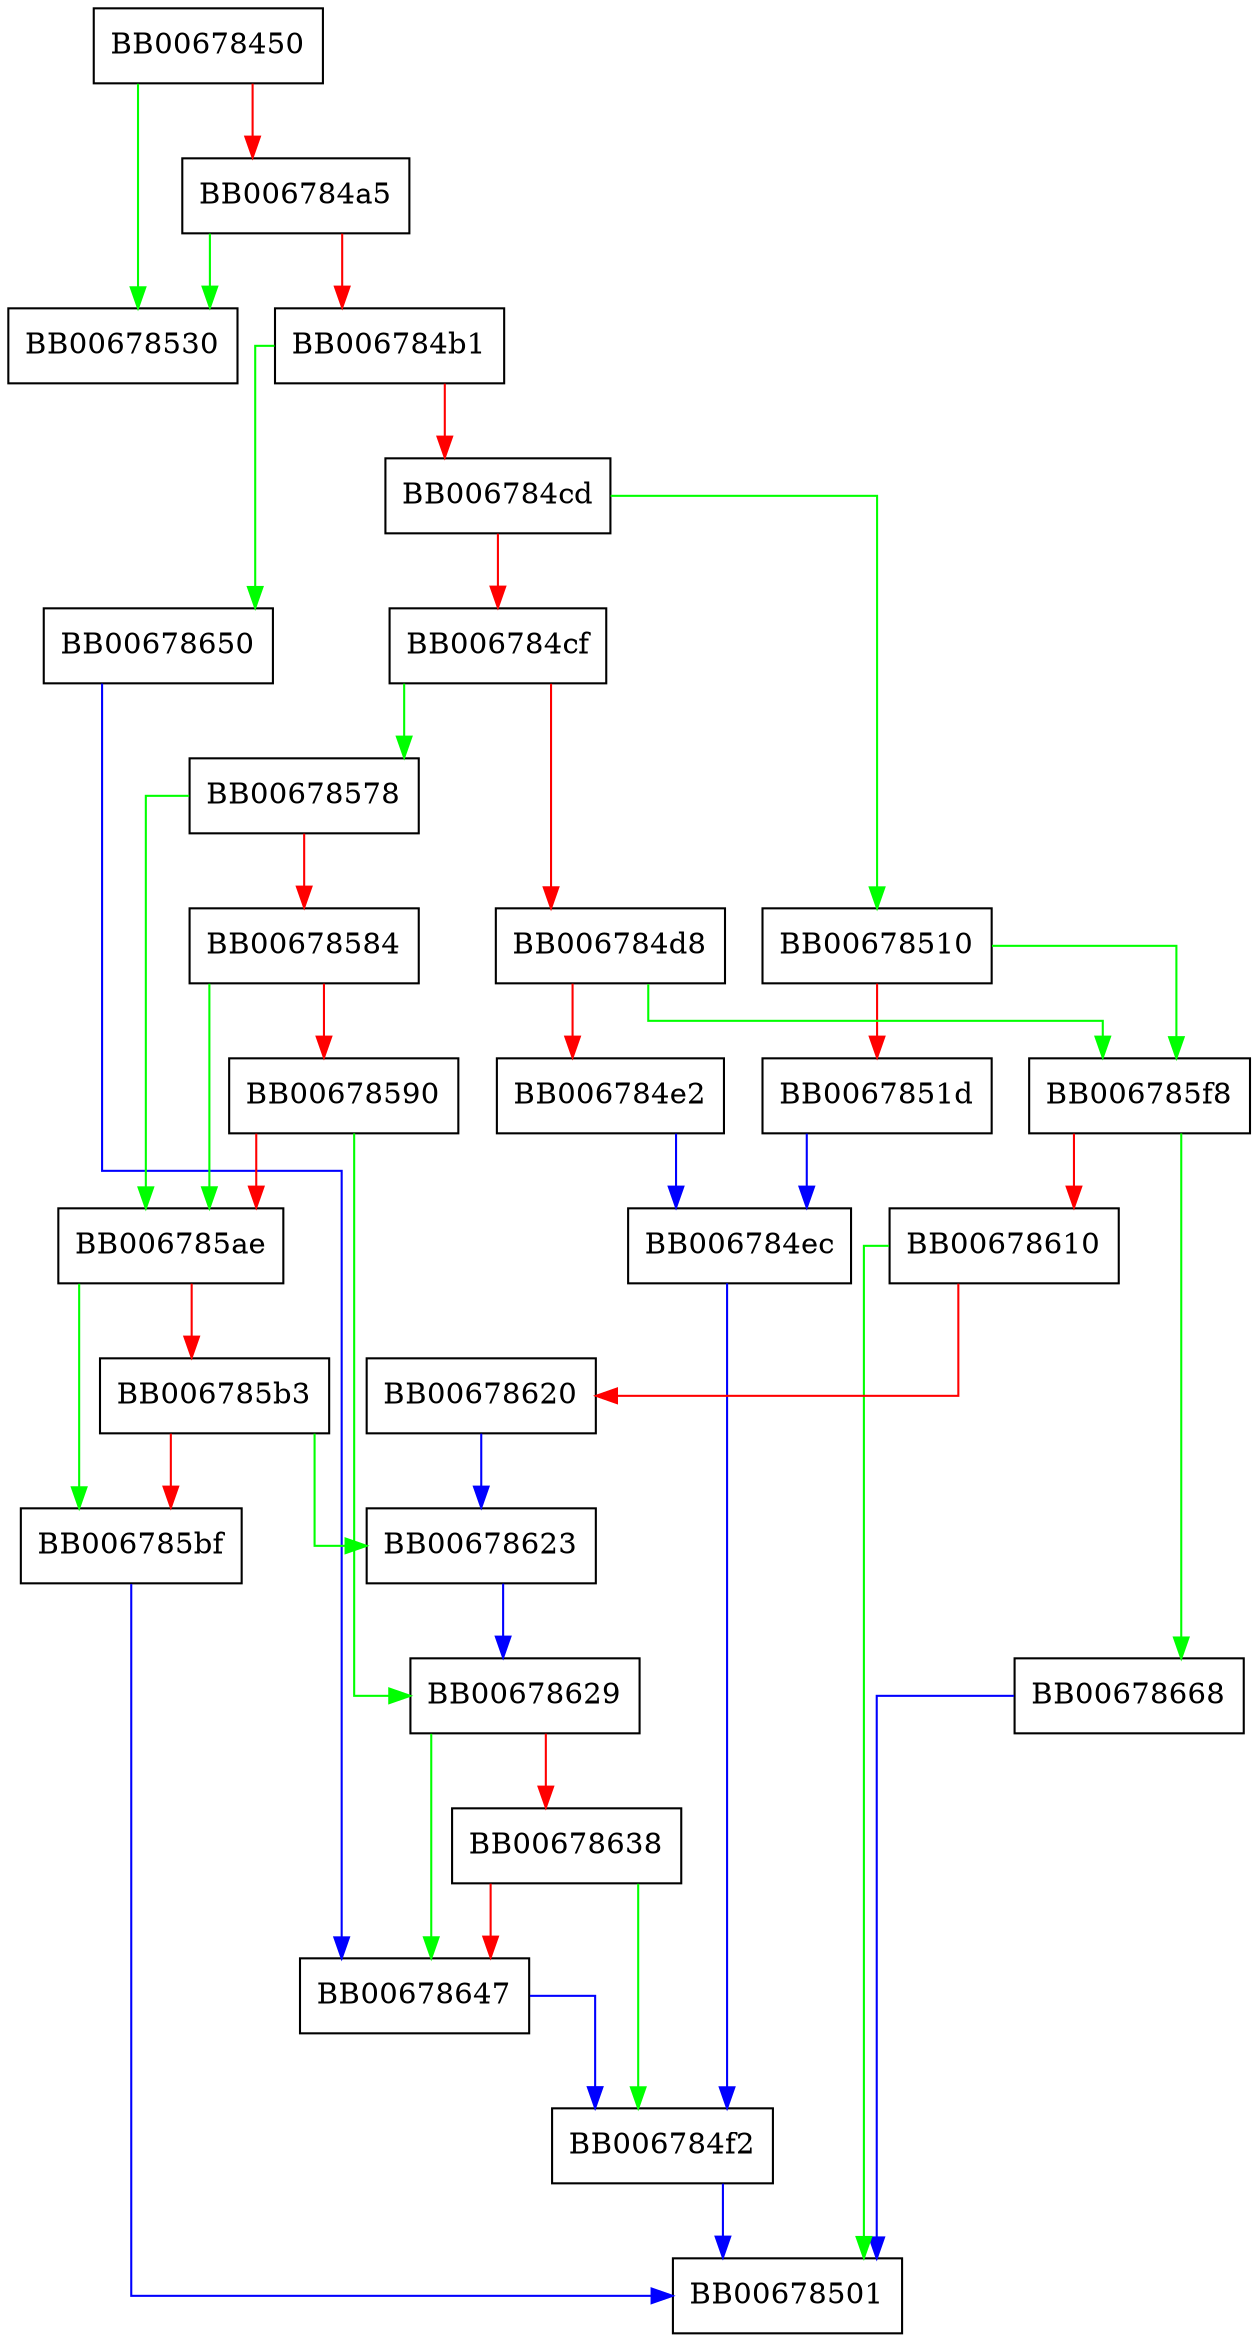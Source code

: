 digraph ossl_x509_init_sig_info {
  node [shape="box"];
  graph [splines=ortho];
  BB00678450 -> BB00678530 [color="green"];
  BB00678450 -> BB006784a5 [color="red"];
  BB006784a5 -> BB00678530 [color="green"];
  BB006784a5 -> BB006784b1 [color="red"];
  BB006784b1 -> BB00678650 [color="green"];
  BB006784b1 -> BB006784cd [color="red"];
  BB006784cd -> BB00678510 [color="green"];
  BB006784cd -> BB006784cf [color="red"];
  BB006784cf -> BB00678578 [color="green"];
  BB006784cf -> BB006784d8 [color="red"];
  BB006784d8 -> BB006785f8 [color="green"];
  BB006784d8 -> BB006784e2 [color="red"];
  BB006784e2 -> BB006784ec [color="blue"];
  BB006784ec -> BB006784f2 [color="blue"];
  BB006784f2 -> BB00678501 [color="blue"];
  BB00678510 -> BB006785f8 [color="green"];
  BB00678510 -> BB0067851d [color="red"];
  BB0067851d -> BB006784ec [color="blue"];
  BB00678578 -> BB006785ae [color="green"];
  BB00678578 -> BB00678584 [color="red"];
  BB00678584 -> BB006785ae [color="green"];
  BB00678584 -> BB00678590 [color="red"];
  BB00678590 -> BB00678629 [color="green"];
  BB00678590 -> BB006785ae [color="red"];
  BB006785ae -> BB006785bf [color="green"];
  BB006785ae -> BB006785b3 [color="red"];
  BB006785b3 -> BB00678623 [color="green"];
  BB006785b3 -> BB006785bf [color="red"];
  BB006785bf -> BB00678501 [color="blue"];
  BB006785f8 -> BB00678668 [color="green"];
  BB006785f8 -> BB00678610 [color="red"];
  BB00678610 -> BB00678501 [color="green"];
  BB00678610 -> BB00678620 [color="red"];
  BB00678620 -> BB00678623 [color="blue"];
  BB00678623 -> BB00678629 [color="blue"];
  BB00678629 -> BB00678647 [color="green"];
  BB00678629 -> BB00678638 [color="red"];
  BB00678638 -> BB006784f2 [color="green"];
  BB00678638 -> BB00678647 [color="red"];
  BB00678647 -> BB006784f2 [color="blue"];
  BB00678650 -> BB00678647 [color="blue"];
  BB00678668 -> BB00678501 [color="blue"];
}